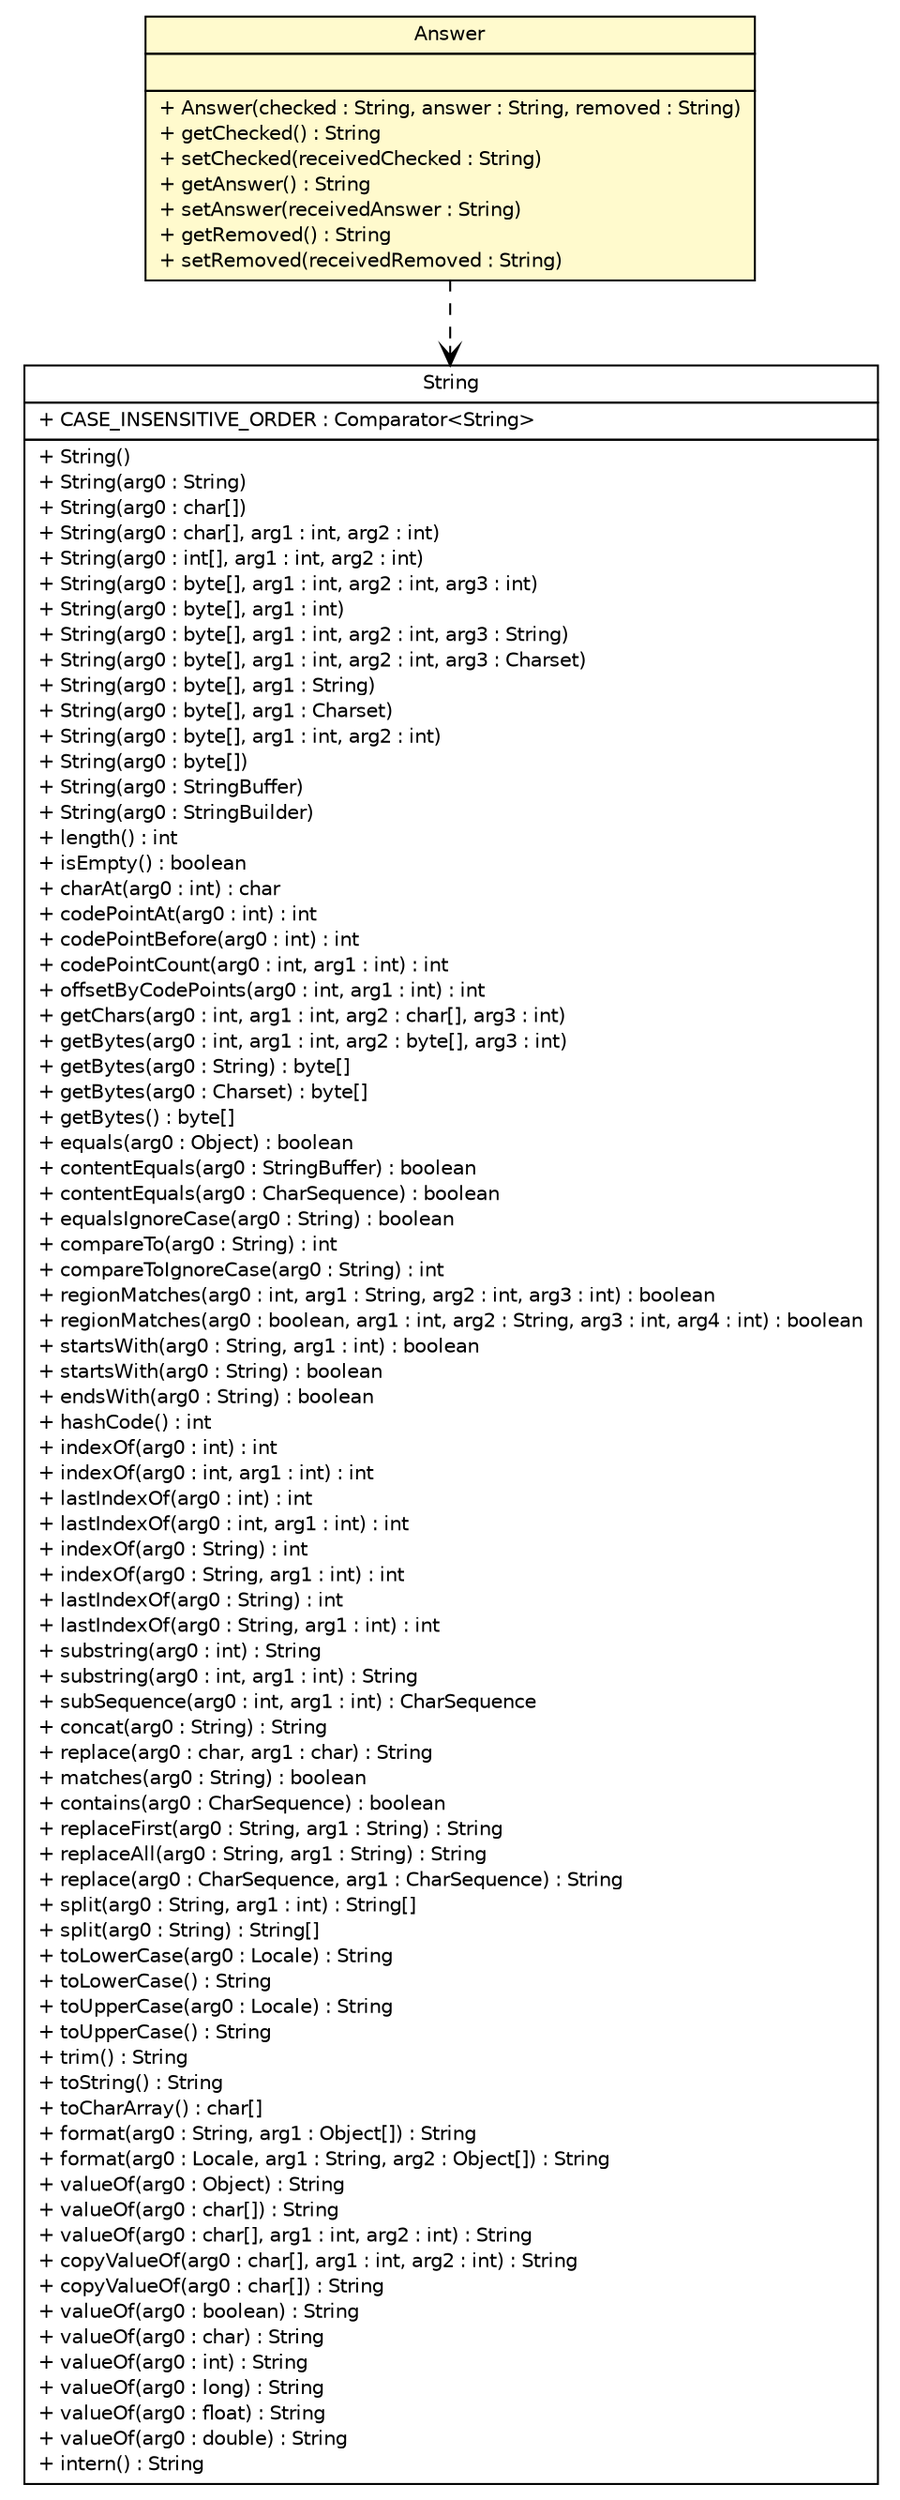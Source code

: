#!/usr/local/bin/dot
#
# Class diagram 
# Generated by UMLGraph version R5_6_6-1-g9240c4 (http://www.umlgraph.org/)
#

digraph G {
	edge [fontname="Helvetica",fontsize=10,labelfontname="Helvetica",labelfontsize=10];
	node [fontname="Helvetica",fontsize=10,shape=plaintext];
	nodesep=0.25;
	ranksep=0.5;
	// epfl.sweng.editquestions.Answer
	c203 [label=<<table title="epfl.sweng.editquestions.Answer" border="0" cellborder="1" cellspacing="0" cellpadding="2" port="p" bgcolor="lemonChiffon" href="./Answer.html">
		<tr><td><table border="0" cellspacing="0" cellpadding="1">
<tr><td align="center" balign="center"> Answer </td></tr>
		</table></td></tr>
		<tr><td><table border="0" cellspacing="0" cellpadding="1">
<tr><td align="left" balign="left">  </td></tr>
		</table></td></tr>
		<tr><td><table border="0" cellspacing="0" cellpadding="1">
<tr><td align="left" balign="left"> + Answer(checked : String, answer : String, removed : String) </td></tr>
<tr><td align="left" balign="left"> + getChecked() : String </td></tr>
<tr><td align="left" balign="left"> + setChecked(receivedChecked : String) </td></tr>
<tr><td align="left" balign="left"> + getAnswer() : String </td></tr>
<tr><td align="left" balign="left"> + setAnswer(receivedAnswer : String) </td></tr>
<tr><td align="left" balign="left"> + getRemoved() : String </td></tr>
<tr><td align="left" balign="left"> + setRemoved(receivedRemoved : String) </td></tr>
		</table></td></tr>
		</table>>, URL="./Answer.html", fontname="Helvetica", fontcolor="black", fontsize=10.0];
	// epfl.sweng.editquestions.Answer DEPEND java.lang.String
	c203:p -> c271:p [taillabel="", label="", headlabel="", fontname="Helvetica", fontcolor="black", fontsize=10.0, color="black", arrowhead=open, style=dashed];
	// java.lang.String
	c271 [label=<<table title="java.lang.String" border="0" cellborder="1" cellspacing="0" cellpadding="2" port="p" href="http://java.sun.com/j2se/1.4.2/docs/api/java/lang/String.html">
		<tr><td><table border="0" cellspacing="0" cellpadding="1">
<tr><td align="center" balign="center"> String </td></tr>
		</table></td></tr>
		<tr><td><table border="0" cellspacing="0" cellpadding="1">
<tr><td align="left" balign="left"> + CASE_INSENSITIVE_ORDER : Comparator&lt;String&gt; </td></tr>
		</table></td></tr>
		<tr><td><table border="0" cellspacing="0" cellpadding="1">
<tr><td align="left" balign="left"> + String() </td></tr>
<tr><td align="left" balign="left"> + String(arg0 : String) </td></tr>
<tr><td align="left" balign="left"> + String(arg0 : char[]) </td></tr>
<tr><td align="left" balign="left"> + String(arg0 : char[], arg1 : int, arg2 : int) </td></tr>
<tr><td align="left" balign="left"> + String(arg0 : int[], arg1 : int, arg2 : int) </td></tr>
<tr><td align="left" balign="left"> + String(arg0 : byte[], arg1 : int, arg2 : int, arg3 : int) </td></tr>
<tr><td align="left" balign="left"> + String(arg0 : byte[], arg1 : int) </td></tr>
<tr><td align="left" balign="left"> + String(arg0 : byte[], arg1 : int, arg2 : int, arg3 : String) </td></tr>
<tr><td align="left" balign="left"> + String(arg0 : byte[], arg1 : int, arg2 : int, arg3 : Charset) </td></tr>
<tr><td align="left" balign="left"> + String(arg0 : byte[], arg1 : String) </td></tr>
<tr><td align="left" balign="left"> + String(arg0 : byte[], arg1 : Charset) </td></tr>
<tr><td align="left" balign="left"> + String(arg0 : byte[], arg1 : int, arg2 : int) </td></tr>
<tr><td align="left" balign="left"> + String(arg0 : byte[]) </td></tr>
<tr><td align="left" balign="left"> + String(arg0 : StringBuffer) </td></tr>
<tr><td align="left" balign="left"> + String(arg0 : StringBuilder) </td></tr>
<tr><td align="left" balign="left"> + length() : int </td></tr>
<tr><td align="left" balign="left"> + isEmpty() : boolean </td></tr>
<tr><td align="left" balign="left"> + charAt(arg0 : int) : char </td></tr>
<tr><td align="left" balign="left"> + codePointAt(arg0 : int) : int </td></tr>
<tr><td align="left" balign="left"> + codePointBefore(arg0 : int) : int </td></tr>
<tr><td align="left" balign="left"> + codePointCount(arg0 : int, arg1 : int) : int </td></tr>
<tr><td align="left" balign="left"> + offsetByCodePoints(arg0 : int, arg1 : int) : int </td></tr>
<tr><td align="left" balign="left"> + getChars(arg0 : int, arg1 : int, arg2 : char[], arg3 : int) </td></tr>
<tr><td align="left" balign="left"> + getBytes(arg0 : int, arg1 : int, arg2 : byte[], arg3 : int) </td></tr>
<tr><td align="left" balign="left"> + getBytes(arg0 : String) : byte[] </td></tr>
<tr><td align="left" balign="left"> + getBytes(arg0 : Charset) : byte[] </td></tr>
<tr><td align="left" balign="left"> + getBytes() : byte[] </td></tr>
<tr><td align="left" balign="left"> + equals(arg0 : Object) : boolean </td></tr>
<tr><td align="left" balign="left"> + contentEquals(arg0 : StringBuffer) : boolean </td></tr>
<tr><td align="left" balign="left"> + contentEquals(arg0 : CharSequence) : boolean </td></tr>
<tr><td align="left" balign="left"> + equalsIgnoreCase(arg0 : String) : boolean </td></tr>
<tr><td align="left" balign="left"> + compareTo(arg0 : String) : int </td></tr>
<tr><td align="left" balign="left"> + compareToIgnoreCase(arg0 : String) : int </td></tr>
<tr><td align="left" balign="left"> + regionMatches(arg0 : int, arg1 : String, arg2 : int, arg3 : int) : boolean </td></tr>
<tr><td align="left" balign="left"> + regionMatches(arg0 : boolean, arg1 : int, arg2 : String, arg3 : int, arg4 : int) : boolean </td></tr>
<tr><td align="left" balign="left"> + startsWith(arg0 : String, arg1 : int) : boolean </td></tr>
<tr><td align="left" balign="left"> + startsWith(arg0 : String) : boolean </td></tr>
<tr><td align="left" balign="left"> + endsWith(arg0 : String) : boolean </td></tr>
<tr><td align="left" balign="left"> + hashCode() : int </td></tr>
<tr><td align="left" balign="left"> + indexOf(arg0 : int) : int </td></tr>
<tr><td align="left" balign="left"> + indexOf(arg0 : int, arg1 : int) : int </td></tr>
<tr><td align="left" balign="left"> + lastIndexOf(arg0 : int) : int </td></tr>
<tr><td align="left" balign="left"> + lastIndexOf(arg0 : int, arg1 : int) : int </td></tr>
<tr><td align="left" balign="left"> + indexOf(arg0 : String) : int </td></tr>
<tr><td align="left" balign="left"> + indexOf(arg0 : String, arg1 : int) : int </td></tr>
<tr><td align="left" balign="left"> + lastIndexOf(arg0 : String) : int </td></tr>
<tr><td align="left" balign="left"> + lastIndexOf(arg0 : String, arg1 : int) : int </td></tr>
<tr><td align="left" balign="left"> + substring(arg0 : int) : String </td></tr>
<tr><td align="left" balign="left"> + substring(arg0 : int, arg1 : int) : String </td></tr>
<tr><td align="left" balign="left"> + subSequence(arg0 : int, arg1 : int) : CharSequence </td></tr>
<tr><td align="left" balign="left"> + concat(arg0 : String) : String </td></tr>
<tr><td align="left" balign="left"> + replace(arg0 : char, arg1 : char) : String </td></tr>
<tr><td align="left" balign="left"> + matches(arg0 : String) : boolean </td></tr>
<tr><td align="left" balign="left"> + contains(arg0 : CharSequence) : boolean </td></tr>
<tr><td align="left" balign="left"> + replaceFirst(arg0 : String, arg1 : String) : String </td></tr>
<tr><td align="left" balign="left"> + replaceAll(arg0 : String, arg1 : String) : String </td></tr>
<tr><td align="left" balign="left"> + replace(arg0 : CharSequence, arg1 : CharSequence) : String </td></tr>
<tr><td align="left" balign="left"> + split(arg0 : String, arg1 : int) : String[] </td></tr>
<tr><td align="left" balign="left"> + split(arg0 : String) : String[] </td></tr>
<tr><td align="left" balign="left"> + toLowerCase(arg0 : Locale) : String </td></tr>
<tr><td align="left" balign="left"> + toLowerCase() : String </td></tr>
<tr><td align="left" balign="left"> + toUpperCase(arg0 : Locale) : String </td></tr>
<tr><td align="left" balign="left"> + toUpperCase() : String </td></tr>
<tr><td align="left" balign="left"> + trim() : String </td></tr>
<tr><td align="left" balign="left"> + toString() : String </td></tr>
<tr><td align="left" balign="left"> + toCharArray() : char[] </td></tr>
<tr><td align="left" balign="left"> + format(arg0 : String, arg1 : Object[]) : String </td></tr>
<tr><td align="left" balign="left"> + format(arg0 : Locale, arg1 : String, arg2 : Object[]) : String </td></tr>
<tr><td align="left" balign="left"> + valueOf(arg0 : Object) : String </td></tr>
<tr><td align="left" balign="left"> + valueOf(arg0 : char[]) : String </td></tr>
<tr><td align="left" balign="left"> + valueOf(arg0 : char[], arg1 : int, arg2 : int) : String </td></tr>
<tr><td align="left" balign="left"> + copyValueOf(arg0 : char[], arg1 : int, arg2 : int) : String </td></tr>
<tr><td align="left" balign="left"> + copyValueOf(arg0 : char[]) : String </td></tr>
<tr><td align="left" balign="left"> + valueOf(arg0 : boolean) : String </td></tr>
<tr><td align="left" balign="left"> + valueOf(arg0 : char) : String </td></tr>
<tr><td align="left" balign="left"> + valueOf(arg0 : int) : String </td></tr>
<tr><td align="left" balign="left"> + valueOf(arg0 : long) : String </td></tr>
<tr><td align="left" balign="left"> + valueOf(arg0 : float) : String </td></tr>
<tr><td align="left" balign="left"> + valueOf(arg0 : double) : String </td></tr>
<tr><td align="left" balign="left"> + intern() : String </td></tr>
		</table></td></tr>
		</table>>, URL="http://java.sun.com/j2se/1.4.2/docs/api/java/lang/String.html", fontname="Helvetica", fontcolor="black", fontsize=10.0];
}

